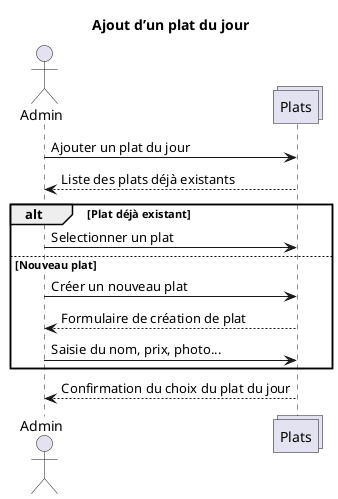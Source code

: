 @startuml
title Ajout d’un plat du jour
actor Admin
collections Plats 
Admin -> Plats : Ajouter un plat du jour
Plats --> Admin : Liste des plats déjà existants
alt Plat déjà existant
Admin -> Plats : Selectionner un plat
else Nouveau plat
Admin -> Plats : Créer un nouveau plat
Plats --> Admin : Formulaire de création de plat
Admin -> Plats : Saisie du nom, prix, photo...
end
Plats --> Admin : Confirmation du choix du plat du jour

@enduml